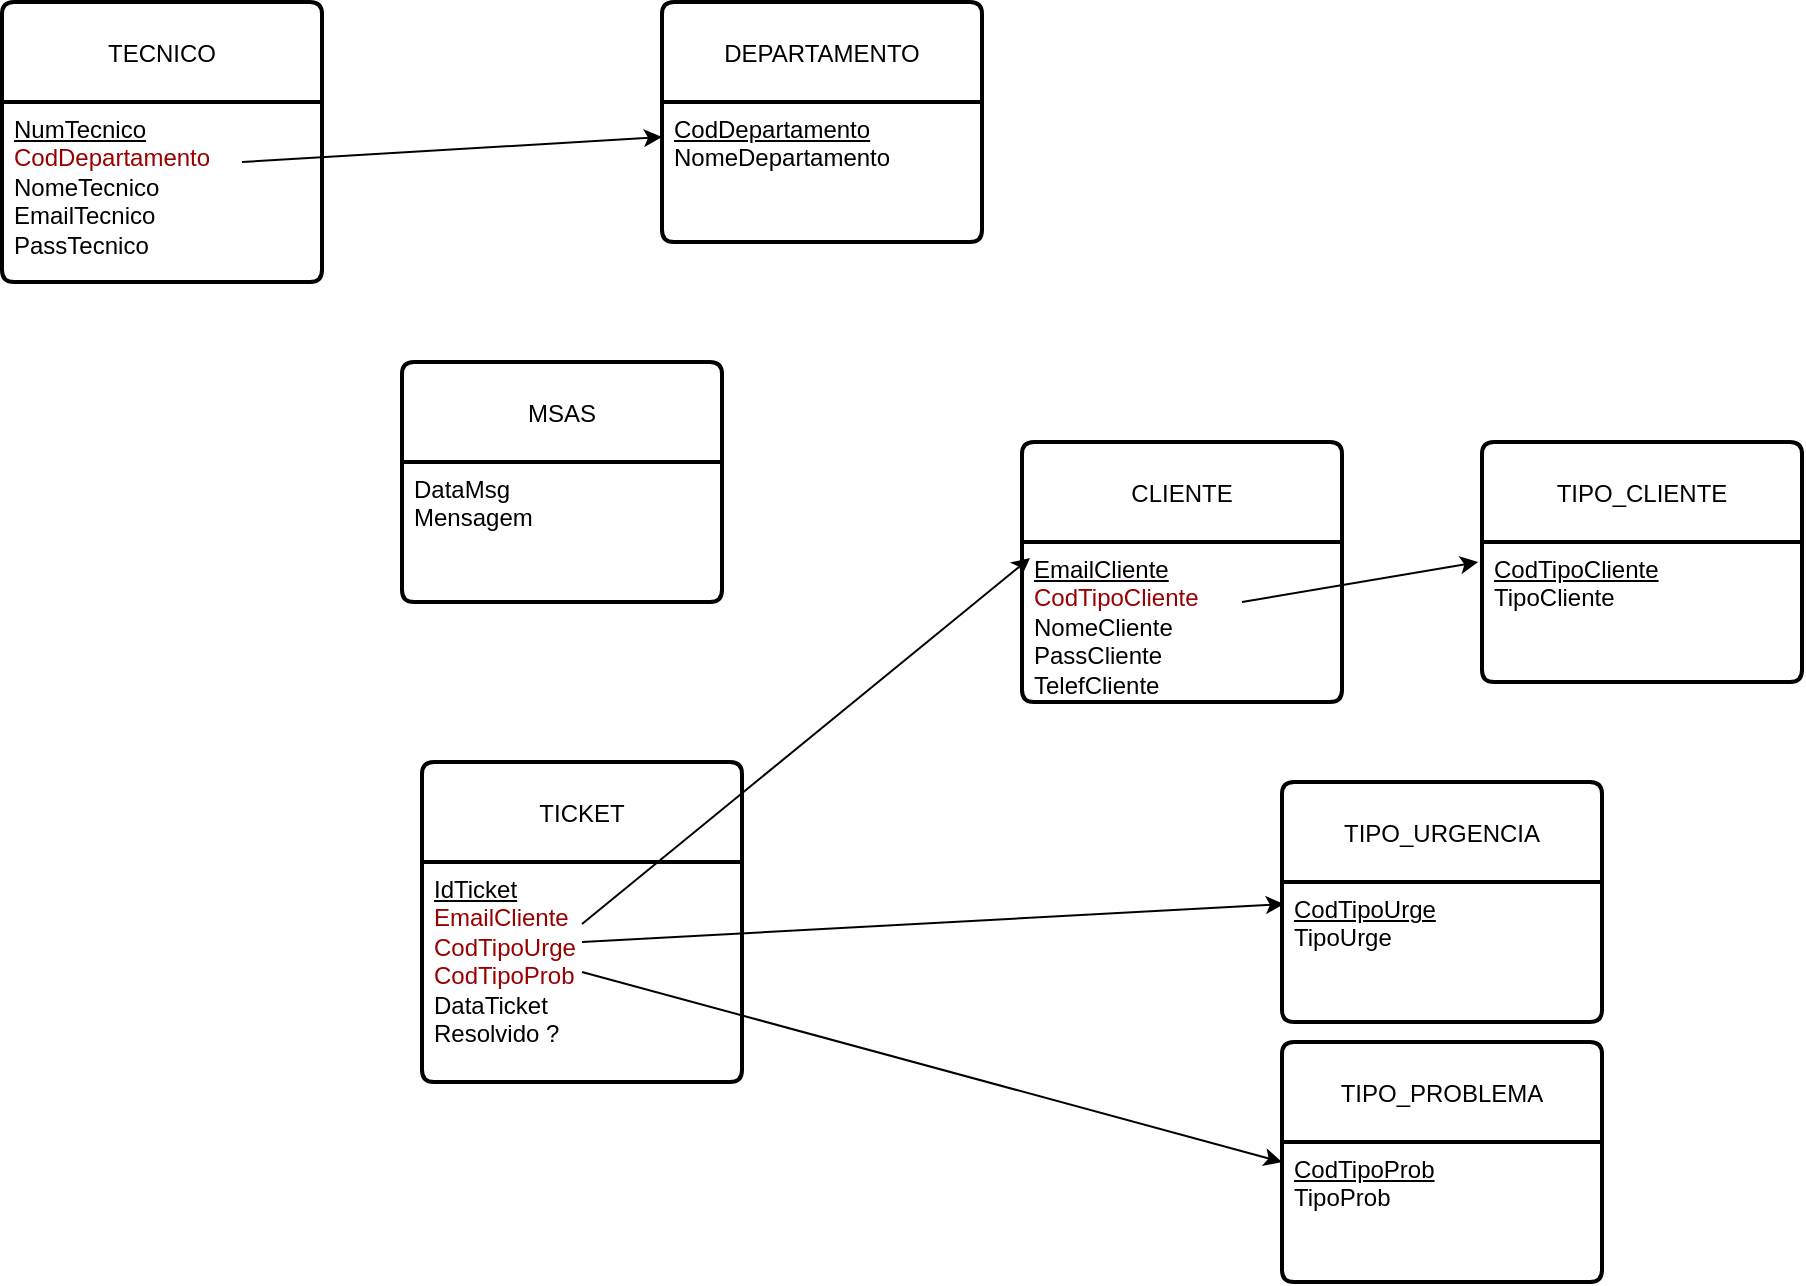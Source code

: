 <mxfile version="28.2.7">
  <diagram name="Página-1" id="IFGHyDwvx_VGOPaaDv2B">
    <mxGraphModel dx="2013" dy="755" grid="1" gridSize="10" guides="1" tooltips="1" connect="1" arrows="1" fold="1" page="1" pageScale="1" pageWidth="827" pageHeight="1169" math="0" shadow="0">
      <root>
        <mxCell id="0" />
        <mxCell id="1" parent="0" />
        <mxCell id="ezBcjOUOekwFjwQ4SXCX-1" value="&lt;span style=&quot;font-size: 12px;&quot;&gt;DEPARTAMENTO&lt;/span&gt;" style="swimlane;childLayout=stackLayout;horizontal=1;startSize=50;horizontalStack=0;rounded=1;fontSize=14;fontStyle=0;strokeWidth=2;resizeParent=0;resizeLast=1;shadow=0;dashed=0;align=center;arcSize=4;whiteSpace=wrap;html=1;" parent="1" vertex="1">
          <mxGeometry x="230" y="150" width="160" height="120" as="geometry" />
        </mxCell>
        <mxCell id="ezBcjOUOekwFjwQ4SXCX-2" value="&lt;u&gt;CodDepartamento&lt;/u&gt;&lt;div&gt;NomeDepartamento&lt;/div&gt;" style="align=left;strokeColor=none;fillColor=none;spacingLeft=4;spacingRight=4;fontSize=12;verticalAlign=top;resizable=0;rotatable=0;part=1;html=1;whiteSpace=wrap;" parent="ezBcjOUOekwFjwQ4SXCX-1" vertex="1">
          <mxGeometry y="50" width="160" height="70" as="geometry" />
        </mxCell>
        <mxCell id="ezBcjOUOekwFjwQ4SXCX-3" value="&lt;span style=&quot;font-size: 12px;&quot;&gt;TECNICO&lt;/span&gt;" style="swimlane;childLayout=stackLayout;horizontal=1;startSize=50;horizontalStack=0;rounded=1;fontSize=14;fontStyle=0;strokeWidth=2;resizeParent=0;resizeLast=1;shadow=0;dashed=0;align=center;arcSize=4;whiteSpace=wrap;html=1;" parent="1" vertex="1">
          <mxGeometry x="-100" y="150" width="160" height="140" as="geometry" />
        </mxCell>
        <mxCell id="ezBcjOUOekwFjwQ4SXCX-25" value="" style="endArrow=classic;html=1;rounded=0;entryX=0;entryY=0.25;entryDx=0;entryDy=0;" parent="ezBcjOUOekwFjwQ4SXCX-3" target="ezBcjOUOekwFjwQ4SXCX-2" edge="1">
          <mxGeometry width="50" height="50" relative="1" as="geometry">
            <mxPoint x="120" y="80" as="sourcePoint" />
            <mxPoint x="170" y="30" as="targetPoint" />
          </mxGeometry>
        </mxCell>
        <mxCell id="ezBcjOUOekwFjwQ4SXCX-4" value="&lt;u&gt;NumTecnico&lt;/u&gt;&lt;div&gt;&lt;font style=&quot;color: rgb(153, 0, 0);&quot;&gt;CodDepartamento&lt;/font&gt;&lt;/div&gt;&lt;div&gt;&lt;span style=&quot;background-color: transparent; color: light-dark(rgb(0, 0, 0), rgb(255, 255, 255));&quot;&gt;NomeTecnico&lt;/span&gt;&lt;div&gt;EmailTecnico&lt;/div&gt;&lt;div&gt;PassTecnico&lt;/div&gt;&lt;/div&gt;" style="align=left;strokeColor=none;fillColor=none;spacingLeft=4;spacingRight=4;fontSize=12;verticalAlign=top;resizable=0;rotatable=0;part=1;html=1;whiteSpace=wrap;" parent="ezBcjOUOekwFjwQ4SXCX-3" vertex="1">
          <mxGeometry y="50" width="160" height="90" as="geometry" />
        </mxCell>
        <mxCell id="ezBcjOUOekwFjwQ4SXCX-7" value="&lt;span style=&quot;font-size: 12px;&quot;&gt;CLIENTE&lt;/span&gt;" style="swimlane;childLayout=stackLayout;horizontal=1;startSize=50;horizontalStack=0;rounded=1;fontSize=14;fontStyle=0;strokeWidth=2;resizeParent=0;resizeLast=1;shadow=0;dashed=0;align=center;arcSize=4;whiteSpace=wrap;html=1;" parent="1" vertex="1">
          <mxGeometry x="410" y="370" width="160" height="130" as="geometry" />
        </mxCell>
        <mxCell id="ezBcjOUOekwFjwQ4SXCX-28" value="" style="endArrow=classic;html=1;rounded=0;entryX=-0.012;entryY=0.143;entryDx=0;entryDy=0;entryPerimeter=0;" parent="ezBcjOUOekwFjwQ4SXCX-7" target="ezBcjOUOekwFjwQ4SXCX-10" edge="1">
          <mxGeometry width="50" height="50" relative="1" as="geometry">
            <mxPoint x="110" y="80" as="sourcePoint" />
            <mxPoint x="240" y="60" as="targetPoint" />
          </mxGeometry>
        </mxCell>
        <mxCell id="ezBcjOUOekwFjwQ4SXCX-8" value="&lt;u&gt;EmailCliente&lt;/u&gt;&lt;div&gt;&lt;font style=&quot;color: rgb(153, 0, 0);&quot;&gt;CodTipoCliente&lt;/font&gt;&lt;br&gt;&lt;div&gt;NomeCliente&lt;/div&gt;&lt;div&gt;PassCliente&lt;/div&gt;&lt;div&gt;TelefCliente&lt;/div&gt;&lt;/div&gt;" style="align=left;strokeColor=none;fillColor=none;spacingLeft=4;spacingRight=4;fontSize=12;verticalAlign=top;resizable=0;rotatable=0;part=1;html=1;whiteSpace=wrap;" parent="ezBcjOUOekwFjwQ4SXCX-7" vertex="1">
          <mxGeometry y="50" width="160" height="80" as="geometry" />
        </mxCell>
        <mxCell id="ezBcjOUOekwFjwQ4SXCX-9" value="&lt;span style=&quot;font-size: 12px;&quot;&gt;TIPO_CLIENTE&lt;/span&gt;" style="swimlane;childLayout=stackLayout;horizontal=1;startSize=50;horizontalStack=0;rounded=1;fontSize=14;fontStyle=0;strokeWidth=2;resizeParent=0;resizeLast=1;shadow=0;dashed=0;align=center;arcSize=4;whiteSpace=wrap;html=1;" parent="1" vertex="1">
          <mxGeometry x="640" y="370" width="160" height="120" as="geometry" />
        </mxCell>
        <mxCell id="ezBcjOUOekwFjwQ4SXCX-10" value="&lt;u&gt;CodTipoCliente&lt;/u&gt;&lt;div&gt;TipoCliente&lt;/div&gt;" style="align=left;strokeColor=none;fillColor=none;spacingLeft=4;spacingRight=4;fontSize=12;verticalAlign=top;resizable=0;rotatable=0;part=1;html=1;whiteSpace=wrap;" parent="ezBcjOUOekwFjwQ4SXCX-9" vertex="1">
          <mxGeometry y="50" width="160" height="70" as="geometry" />
        </mxCell>
        <mxCell id="ezBcjOUOekwFjwQ4SXCX-11" value="&lt;span style=&quot;font-size: 12px;&quot;&gt;MSAS&lt;/span&gt;" style="swimlane;childLayout=stackLayout;horizontal=1;startSize=50;horizontalStack=0;rounded=1;fontSize=14;fontStyle=0;strokeWidth=2;resizeParent=0;resizeLast=1;shadow=0;dashed=0;align=center;arcSize=4;whiteSpace=wrap;html=1;" parent="1" vertex="1">
          <mxGeometry x="100" y="330" width="160" height="120" as="geometry" />
        </mxCell>
        <mxCell id="ezBcjOUOekwFjwQ4SXCX-12" value="DataMsg&lt;div&gt;Mensagem&lt;/div&gt;" style="align=left;strokeColor=none;fillColor=none;spacingLeft=4;spacingRight=4;fontSize=12;verticalAlign=top;resizable=0;rotatable=0;part=1;html=1;whiteSpace=wrap;" parent="ezBcjOUOekwFjwQ4SXCX-11" vertex="1">
          <mxGeometry y="50" width="160" height="70" as="geometry" />
        </mxCell>
        <mxCell id="ezBcjOUOekwFjwQ4SXCX-13" value="&lt;span style=&quot;font-size: 12px;&quot;&gt;TIPO_PROBLEMA&lt;/span&gt;" style="swimlane;childLayout=stackLayout;horizontal=1;startSize=50;horizontalStack=0;rounded=1;fontSize=14;fontStyle=0;strokeWidth=2;resizeParent=0;resizeLast=1;shadow=0;dashed=0;align=center;arcSize=4;whiteSpace=wrap;html=1;" parent="1" vertex="1">
          <mxGeometry x="540" y="670" width="160" height="120" as="geometry" />
        </mxCell>
        <mxCell id="ezBcjOUOekwFjwQ4SXCX-14" value="&lt;u&gt;CodTipoProb&lt;/u&gt;&lt;div&gt;TipoProb&lt;/div&gt;" style="align=left;strokeColor=none;fillColor=none;spacingLeft=4;spacingRight=4;fontSize=12;verticalAlign=top;resizable=0;rotatable=0;part=1;html=1;whiteSpace=wrap;" parent="ezBcjOUOekwFjwQ4SXCX-13" vertex="1">
          <mxGeometry y="50" width="160" height="70" as="geometry" />
        </mxCell>
        <mxCell id="ezBcjOUOekwFjwQ4SXCX-15" value="&lt;span style=&quot;font-size: 12px;&quot;&gt;TIPO_URGENCIA&lt;/span&gt;" style="swimlane;childLayout=stackLayout;horizontal=1;startSize=50;horizontalStack=0;rounded=1;fontSize=14;fontStyle=0;strokeWidth=2;resizeParent=0;resizeLast=1;shadow=0;dashed=0;align=center;arcSize=4;whiteSpace=wrap;html=1;" parent="1" vertex="1">
          <mxGeometry x="540" y="540" width="160" height="120" as="geometry" />
        </mxCell>
        <mxCell id="ezBcjOUOekwFjwQ4SXCX-16" value="&lt;u&gt;CodTipoUrge&lt;/u&gt;&lt;div&gt;TipoUrge&lt;/div&gt;" style="align=left;strokeColor=none;fillColor=none;spacingLeft=4;spacingRight=4;fontSize=12;verticalAlign=top;resizable=0;rotatable=0;part=1;html=1;whiteSpace=wrap;" parent="ezBcjOUOekwFjwQ4SXCX-15" vertex="1">
          <mxGeometry y="50" width="160" height="70" as="geometry" />
        </mxCell>
        <mxCell id="ezBcjOUOekwFjwQ4SXCX-19" value="&lt;span style=&quot;font-size: 12px;&quot;&gt;TICKET&lt;/span&gt;" style="swimlane;childLayout=stackLayout;horizontal=1;startSize=50;horizontalStack=0;rounded=1;fontSize=14;fontStyle=0;strokeWidth=2;resizeParent=0;resizeLast=1;shadow=0;dashed=0;align=center;arcSize=4;whiteSpace=wrap;html=1;" parent="1" vertex="1">
          <mxGeometry x="110" y="530" width="160" height="160" as="geometry" />
        </mxCell>
        <mxCell id="UUcsUUOOmD3G52KJsvRW-2" value="" style="endArrow=classic;html=1;rounded=0;entryX=0.025;entryY=0.1;entryDx=0;entryDy=0;entryPerimeter=0;" parent="ezBcjOUOekwFjwQ4SXCX-19" target="ezBcjOUOekwFjwQ4SXCX-8" edge="1">
          <mxGeometry width="50" height="50" relative="1" as="geometry">
            <mxPoint x="79.998" y="80.96" as="sourcePoint" />
            <mxPoint x="166.6" y="-30.0" as="targetPoint" />
          </mxGeometry>
        </mxCell>
        <mxCell id="UUcsUUOOmD3G52KJsvRW-5" value="" style="endArrow=classic;html=1;rounded=0;entryX=0.006;entryY=0.157;entryDx=0;entryDy=0;entryPerimeter=0;" parent="ezBcjOUOekwFjwQ4SXCX-19" target="ezBcjOUOekwFjwQ4SXCX-16" edge="1">
          <mxGeometry width="50" height="50" relative="1" as="geometry">
            <mxPoint x="80" y="90" as="sourcePoint" />
            <mxPoint x="130" y="40" as="targetPoint" />
          </mxGeometry>
        </mxCell>
        <mxCell id="UUcsUUOOmD3G52KJsvRW-6" value="" style="endArrow=classic;html=1;rounded=0;entryX=0;entryY=0.5;entryDx=0;entryDy=0;" parent="ezBcjOUOekwFjwQ4SXCX-19" target="ezBcjOUOekwFjwQ4SXCX-13" edge="1">
          <mxGeometry width="50" height="50" relative="1" as="geometry">
            <mxPoint x="80" y="105" as="sourcePoint" />
            <mxPoint x="130" y="55" as="targetPoint" />
          </mxGeometry>
        </mxCell>
        <mxCell id="ezBcjOUOekwFjwQ4SXCX-20" value="&lt;u&gt;IdTicket&lt;/u&gt;&lt;div&gt;&lt;font style=&quot;color: rgb(153, 0, 0);&quot;&gt;EmailCliente&lt;/font&gt;&lt;/div&gt;&lt;div&gt;&lt;font color=&quot;#990000&quot;&gt;CodTipoUrge&lt;/font&gt;&lt;/div&gt;&lt;div&gt;&lt;font color=&quot;#990000&quot;&gt;CodTipoProb&lt;br&gt;&lt;/font&gt;&lt;div&gt;DataTicket&lt;/div&gt;&lt;div&gt;Resolvido ?&lt;/div&gt;&lt;/div&gt;" style="align=left;strokeColor=none;fillColor=none;spacingLeft=4;spacingRight=4;fontSize=12;verticalAlign=top;resizable=0;rotatable=0;part=1;html=1;whiteSpace=wrap;" parent="ezBcjOUOekwFjwQ4SXCX-19" vertex="1">
          <mxGeometry y="50" width="160" height="110" as="geometry" />
        </mxCell>
      </root>
    </mxGraphModel>
  </diagram>
</mxfile>

